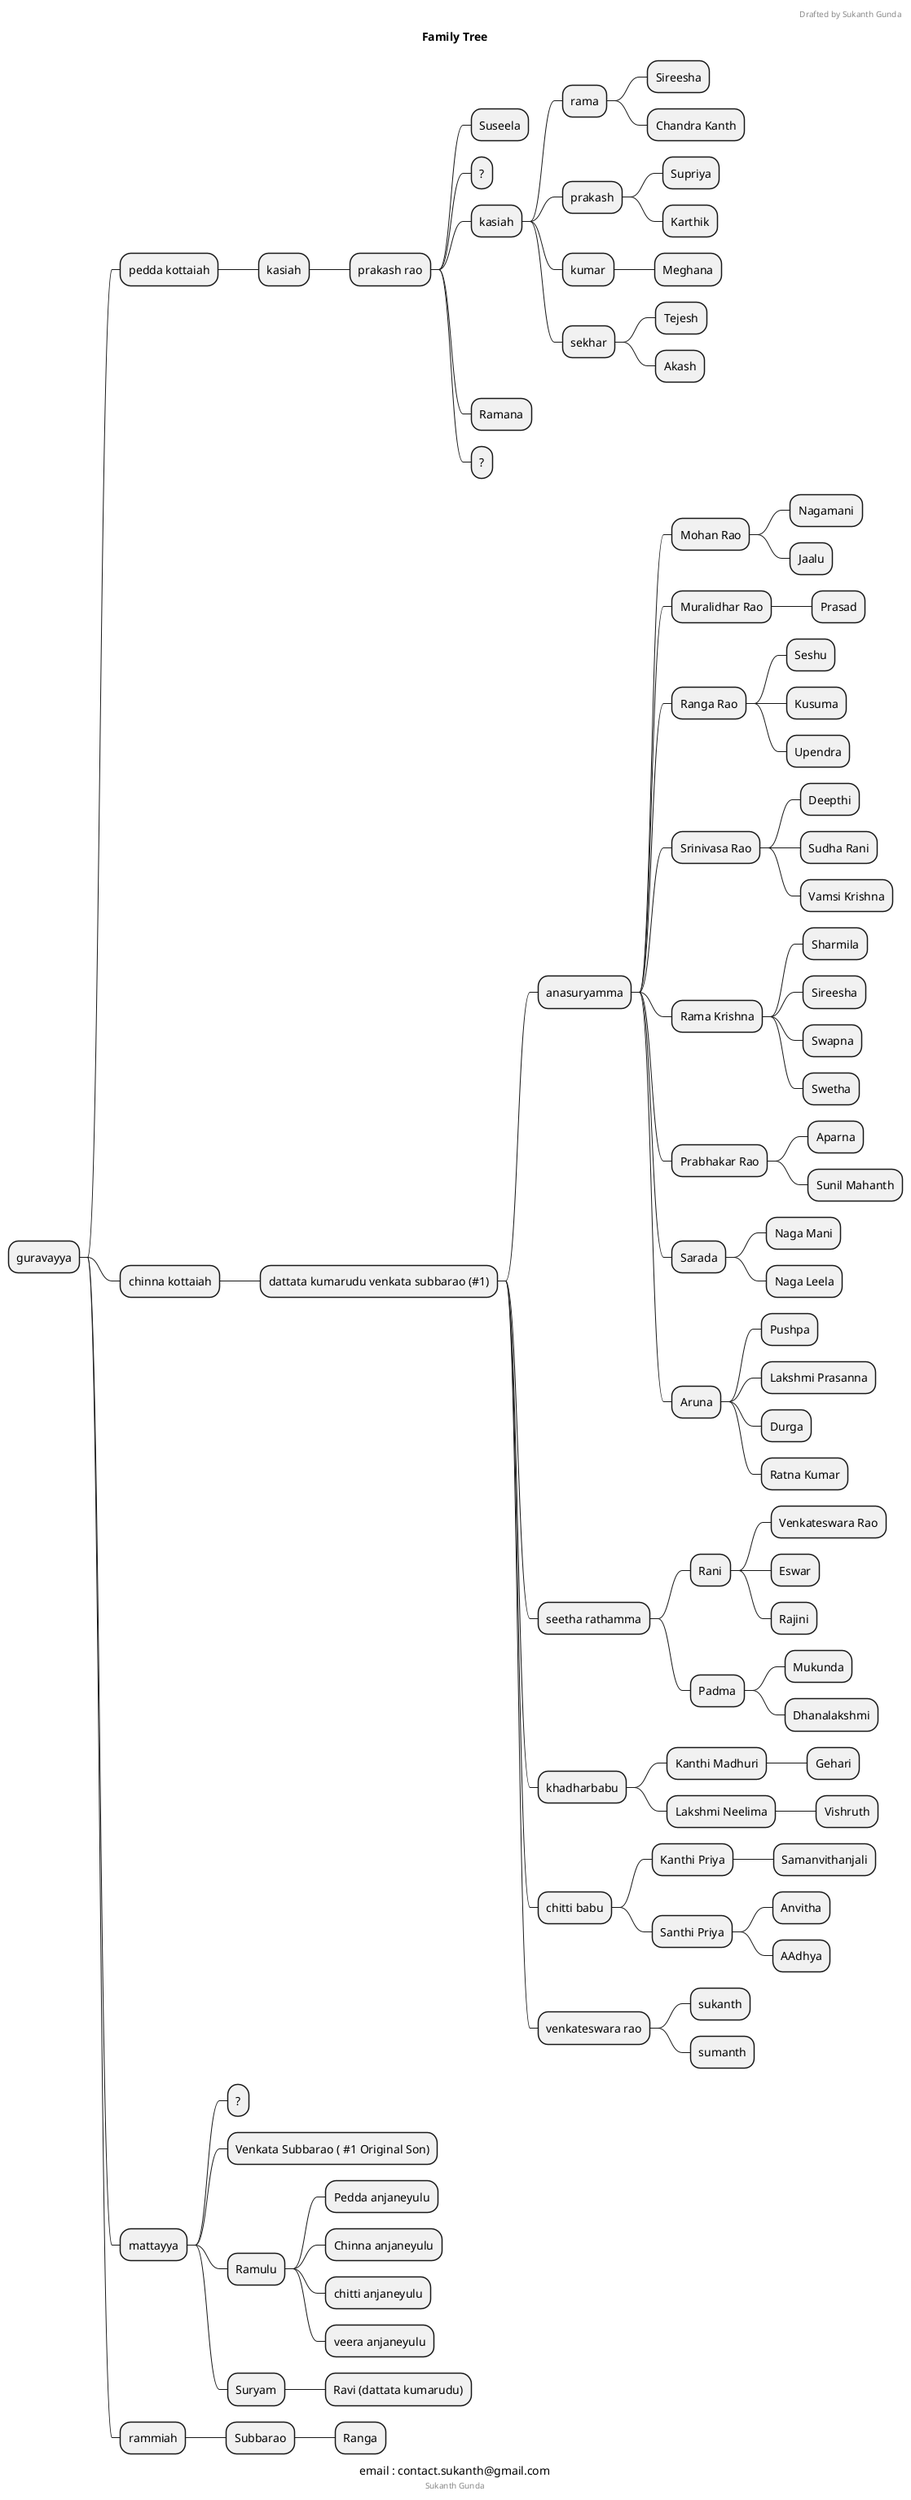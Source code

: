 @startmindmap
caption email : contact.sukanth@gmail.com
title: Family Tree
* guravayya
  ** pedda kottaiah
    *** kasiah
        **** prakash rao
            ***** Suseela
            ***** ?
            ***** kasiah
                ****** rama
                    ******* Sireesha
                    ******* Chandra Kanth
                ****** prakash
                    ******* Supriya
                    ******* Karthik
                ****** kumar
                    ******* Meghana
                ****** sekhar
                    ******* Tejesh
                    ******* Akash
            ***** Ramana
            ***** ?
  ** chinna kottaiah
    *** dattata kumarudu venkata subbarao (#1)
        **** anasuryamma
            ***** Mohan Rao
                ****** Nagamani
                ****** Jaalu
            ***** Muralidhar Rao
                ****** Prasad
            ***** Ranga Rao
                ****** Seshu
                ****** Kusuma
                ****** Upendra
            ***** Srinivasa Rao
                ****** Deepthi
                ****** Sudha Rani
                ****** Vamsi Krishna
            ***** Rama Krishna
                ****** Sharmila
                ****** Sireesha
                ****** Swapna
                ****** Swetha
            ***** Prabhakar Rao
                ****** Aparna
                ****** Sunil Mahanth
            ***** Sarada
                ****** Naga Mani
                ****** Naga Leela
            ***** Aruna
                ****** Pushpa
                ****** Lakshmi Prasanna
                ****** Durga
                ****** Ratna Kumar
        **** seetha rathamma
            ***** Rani
                ****** Venkateswara Rao
                ****** Eswar
                ****** Rajini
            ***** Padma
                ****** Mukunda
                ****** Dhanalakshmi
        **** khadharbabu
            ***** Kanthi Madhuri
                ****** Gehari
            ***** Lakshmi Neelima
                ****** Vishruth
        **** chitti babu
            ***** Kanthi Priya
                ****** Samanvithanjali
            ***** Santhi Priya
                ****** Anvitha
                ****** AAdhya
        **** venkateswara rao
            ***** sukanth
            ***** sumanth
  ** mattayya
    *** ?
    *** Venkata Subbarao ( #1 Original Son)
    *** Ramulu
        **** Pedda anjaneyulu
        **** Chinna anjaneyulu
        **** chitti anjaneyulu
        **** veera anjaneyulu

    *** Suryam
        **** Ravi (dattata kumarudu)
  ** rammiah
    *** Subbarao
        **** Ranga

header
Drafted by Sukanth Gunda
endheader

center footer Sukanth Gunda

@endmindmap